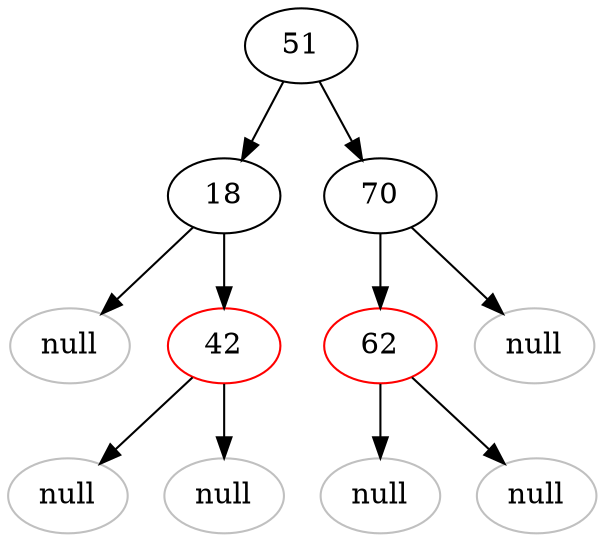 digraph G {
	51 [color=black]
51->18	
	51->70
		18 [color=black]
18->null27
	null27 [label="null", color="gray"]
	18->42
		42 [color=red]
42->null28
	null28 [label="null", color="gray"]
	42->null29
	null29 [label="null", color="gray"]
		70 [color=black]
70->62	
	70->null30
	null30 [label="null", color="gray"]
		62 [color=red]
62->null31
	null31 [label="null", color="gray"]
	62->null32
	null32 [label="null", color="gray"]
	
}
